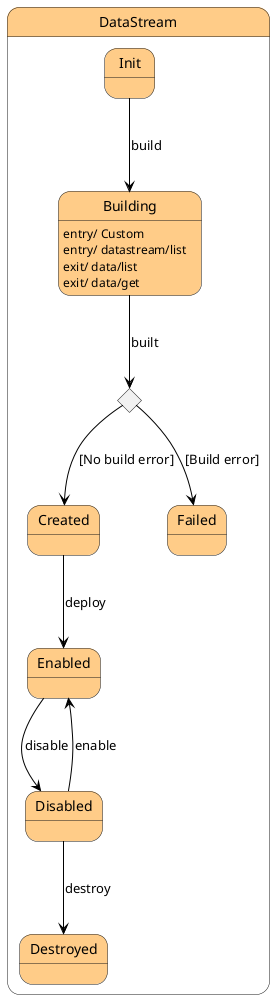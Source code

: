 @startuml



state DataStream #ffcc88 {

    state Init #ffcc88 {
    }

    state Building #ffcc88 {
    }

    state Created #ffcc88 {
    }

    state Disabled #ffcc88 {
    }

    state Enabled #ffcc88 {
    }

    state Failed #ffcc88 {
    }

    state Destroyed #ffcc88 {
    }




Init -[#black]--> Building : build

Building: entry/ Custom

Building: entry/ datastream/list

Building: exit/ data/list

Building: exit/ data/get

state builtCondition <<choice>>
Building -[#black]--> builtCondition : built

builtCondition -[#black]--> Created: [No build error]

builtCondition -[#black]--> Failed: [Build error]

Created -[#black]--> Enabled : deploy

Disabled -[#black]--> Enabled : enable

Disabled -[#black]--> Destroyed : destroy

Enabled -[#black]--> Disabled : disable

}


@enduml
